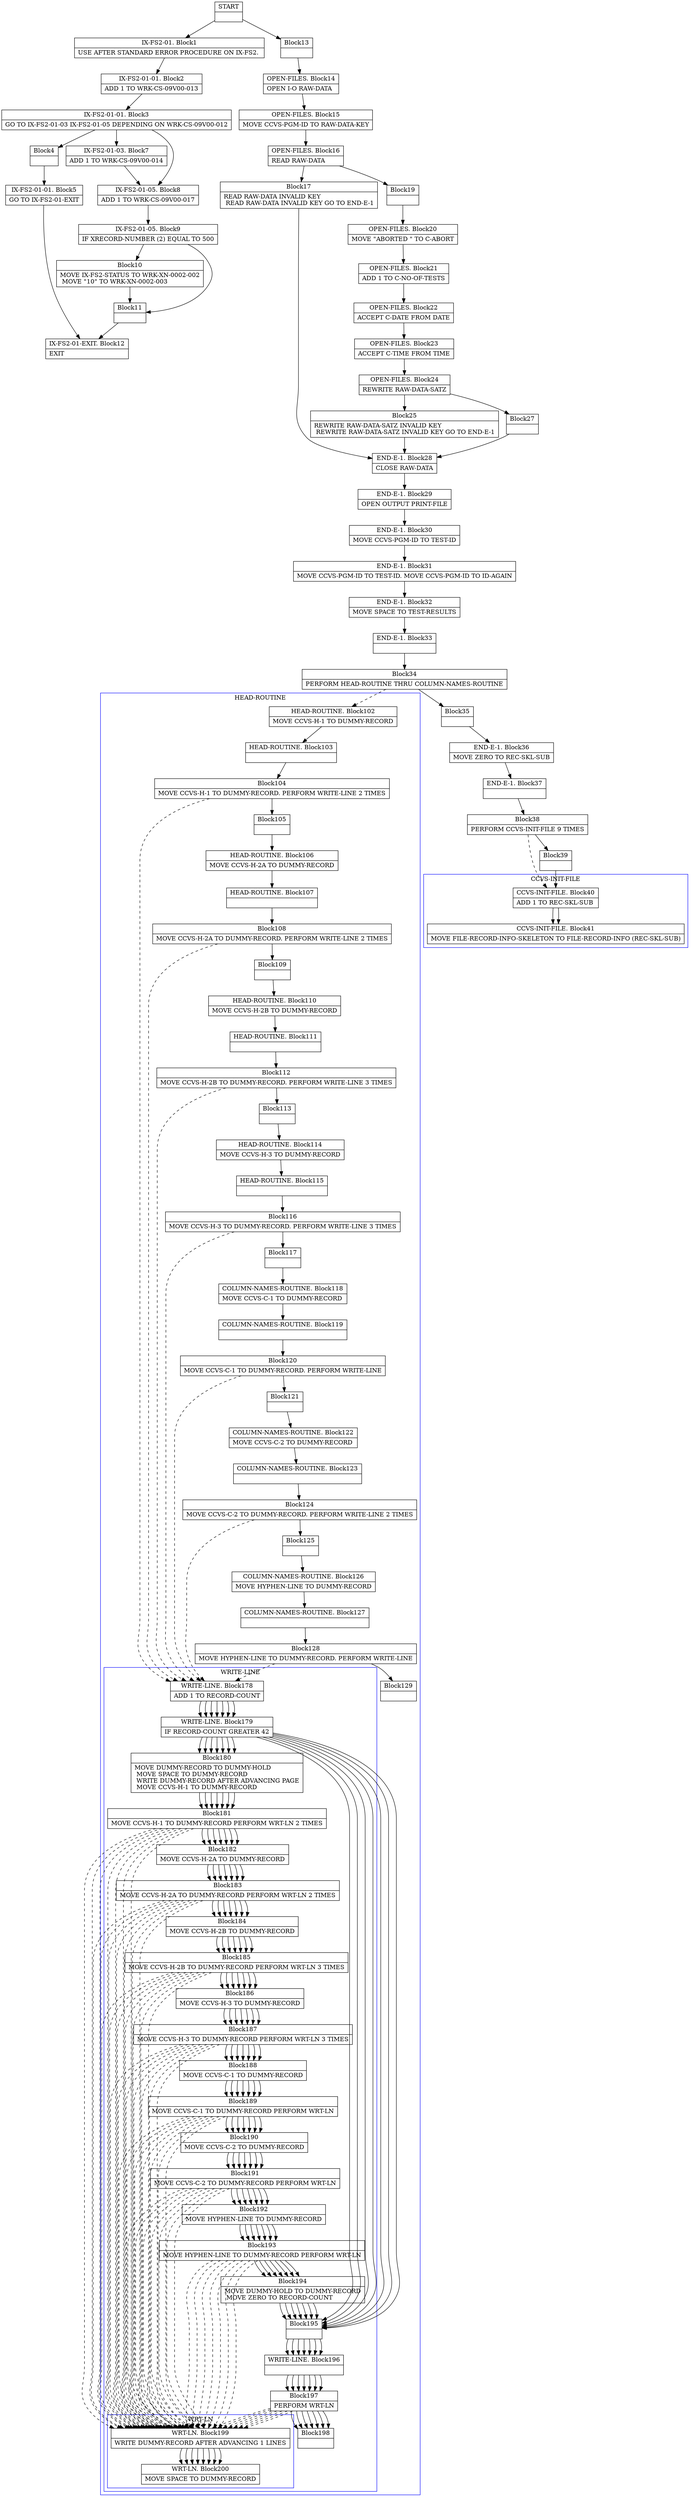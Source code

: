 digraph Cfg {
compound=true;
node [
shape = "record"
]

edge [
arrowtail = "empty"
]
Block0 [
label = "{START|}"
]
Block1 [
label = "{IX-FS2-01. Block1|    USE    AFTER STANDARD ERROR PROCEDURE ON IX-FS2. \l}"
]
Block2 [
label = "{IX-FS2-01-01. Block2|    ADD      1 TO  WRK-CS-09V00-013\l}"
]
Block3 [
label = "{IX-FS2-01-01. Block3|    GO TO    IX-FS2-01-03               IX-FS2-01-05               DEPENDING ON  WRK-CS-09V00-012\l}"
]
Block4 [
label = "{Block4|}"
]
Block5 [
label = "{IX-FS2-01-01. Block5|    GO TO    IX-FS2-01-EXIT\l}"
]
Block12 [
label = "{IX-FS2-01-EXIT. Block12|    EXIT\l}"
]
Block7 [
label = "{IX-FS2-01-03. Block7|    ADD     1 TO  WRK-CS-09V00-014\l}"
]
Block8 [
label = "{IX-FS2-01-05. Block8|    ADD      1 TO WRK-CS-09V00-017\l}"
]
Block9 [
label = "{IX-FS2-01-05. Block9|    IF       XRECORD-NUMBER (2) EQUAL TO 500\l}"
]
Block10 [
label = "{Block10|             MOVE   IX-FS2-STATUS TO WRK-XN-0002-002\l             MOVE  \"10\" TO WRK-XN-0002-003\l}"
]
Block11 [
label = "{Block11|}"
]
Block13 [
label = "{Block13|}"
]
Block14 [
label = "{OPEN-FILES. Block14|    OPEN I-O RAW-DATA\l}"
]
Block15 [
label = "{OPEN-FILES. Block15|    MOVE CCVS-PGM-ID TO RAW-DATA-KEY\l}"
]
Block16 [
label = "{OPEN-FILES. Block16|    READ RAW-DATA\l}"
]
Block17 [
label = "{Block17|    READ RAW-DATA INVALID KEY\l    READ RAW-DATA INVALID KEY GO TO END-E-1\l}"
]
Block28 [
label = "{END-E-1. Block28|    CLOSE RAW-DATA\l}"
]
Block29 [
label = "{END-E-1. Block29|    OPEN    OUTPUT PRINT-FILE\l}"
]
Block30 [
label = "{END-E-1. Block30|    MOVE  CCVS-PGM-ID TO TEST-ID\l}"
]
Block31 [
label = "{END-E-1. Block31|    MOVE  CCVS-PGM-ID TO TEST-ID. MOVE CCVS-PGM-ID TO ID-AGAIN\l}"
]
Block32 [
label = "{END-E-1. Block32|    MOVE    SPACE TO TEST-RESULTS\l}"
]
Block33 [
label = "{END-E-1. Block33|}"
]
Block34 [
label = "{Block34|    PERFORM HEAD-ROUTINE THRU COLUMN-NAMES-ROUTINE\l}"
]
subgraph cluster_1{
color = blue;
label = "HEAD-ROUTINE";
Block102 [
label = "{HEAD-ROUTINE. Block102|    MOVE CCVS-H-1  TO DUMMY-RECORD\l}"
]
Block103 [
label = "{HEAD-ROUTINE. Block103|}"
]
Block104 [
label = "{Block104|    MOVE CCVS-H-1  TO DUMMY-RECORD. PERFORM WRITE-LINE 2 TIMES\l}"
]
subgraph cluster_8{
color = blue;
label = "WRITE-LINE";
Block178 [
label = "{WRITE-LINE. Block178|    ADD 1 TO RECORD-COUNT\l}"
]
Block179 [
label = "{WRITE-LINE. Block179|    IF RECORD-COUNT GREATER 42\l}"
]
Block180 [
label = "{Block180|        MOVE DUMMY-RECORD TO DUMMY-HOLD\l        MOVE SPACE TO DUMMY-RECORD\l        WRITE DUMMY-RECORD AFTER ADVANCING PAGE\l        MOVE CCVS-H-1  TO DUMMY-RECORD\l}"
]
Block181 [
label = "{Block181|        MOVE CCVS-H-1  TO DUMMY-RECORD PERFORM WRT-LN 2 TIMES\l}"
]
subgraph cluster_22{
color = blue;
label = "WRT-LN";
Block199 [
label = "{WRT-LN. Block199|    WRITE    DUMMY-RECORD AFTER ADVANCING 1 LINES\l}"
]
Block200 [
label = "{WRT-LN. Block200|    MOVE SPACE TO DUMMY-RECORD\l}"
]
Block199 -> Block200

}
Block181 -> Block199 [style=dashed]

Block182 [
label = "{Block182|        MOVE CCVS-H-2A TO DUMMY-RECORD\l}"
]
Block183 [
label = "{Block183|        MOVE CCVS-H-2A TO DUMMY-RECORD PERFORM WRT-LN 2 TIMES\l}"
]
subgraph cluster_23{
color = blue;
label = "WRT-LN";
Block199 [
label = "{WRT-LN. Block199|    WRITE    DUMMY-RECORD AFTER ADVANCING 1 LINES\l}"
]
Block200 [
label = "{WRT-LN. Block200|    MOVE SPACE TO DUMMY-RECORD\l}"
]
Block199 -> Block200

}
Block183 -> Block199 [style=dashed]

Block184 [
label = "{Block184|        MOVE CCVS-H-2B TO DUMMY-RECORD\l}"
]
Block185 [
label = "{Block185|        MOVE CCVS-H-2B TO DUMMY-RECORD PERFORM WRT-LN 3 TIMES\l}"
]
subgraph cluster_24{
color = blue;
label = "WRT-LN";
Block199 [
label = "{WRT-LN. Block199|    WRITE    DUMMY-RECORD AFTER ADVANCING 1 LINES\l}"
]
Block200 [
label = "{WRT-LN. Block200|    MOVE SPACE TO DUMMY-RECORD\l}"
]
Block199 -> Block200

}
Block185 -> Block199 [style=dashed]

Block186 [
label = "{Block186|        MOVE CCVS-H-3  TO DUMMY-RECORD\l}"
]
Block187 [
label = "{Block187|        MOVE CCVS-H-3  TO DUMMY-RECORD PERFORM WRT-LN 3 TIMES\l}"
]
subgraph cluster_25{
color = blue;
label = "WRT-LN";
Block199 [
label = "{WRT-LN. Block199|    WRITE    DUMMY-RECORD AFTER ADVANCING 1 LINES\l}"
]
Block200 [
label = "{WRT-LN. Block200|    MOVE SPACE TO DUMMY-RECORD\l}"
]
Block199 -> Block200

}
Block187 -> Block199 [style=dashed]

Block188 [
label = "{Block188|        MOVE CCVS-C-1  TO DUMMY-RECORD\l}"
]
Block189 [
label = "{Block189|        MOVE CCVS-C-1  TO DUMMY-RECORD PERFORM WRT-LN\l}"
]
subgraph cluster_26{
color = blue;
label = "WRT-LN";
Block199 [
label = "{WRT-LN. Block199|    WRITE    DUMMY-RECORD AFTER ADVANCING 1 LINES\l}"
]
Block200 [
label = "{WRT-LN. Block200|    MOVE SPACE TO DUMMY-RECORD\l}"
]
Block199 -> Block200

}
Block189 -> Block199 [style=dashed]

Block190 [
label = "{Block190|        MOVE CCVS-C-2  TO DUMMY-RECORD\l}"
]
Block191 [
label = "{Block191|        MOVE CCVS-C-2  TO DUMMY-RECORD PERFORM WRT-LN\l}"
]
subgraph cluster_27{
color = blue;
label = "WRT-LN";
Block199 [
label = "{WRT-LN. Block199|    WRITE    DUMMY-RECORD AFTER ADVANCING 1 LINES\l}"
]
Block200 [
label = "{WRT-LN. Block200|    MOVE SPACE TO DUMMY-RECORD\l}"
]
Block199 -> Block200

}
Block191 -> Block199 [style=dashed]

Block192 [
label = "{Block192|        MOVE HYPHEN-LINE TO DUMMY-RECORD\l}"
]
Block193 [
label = "{Block193|        MOVE HYPHEN-LINE TO DUMMY-RECORD PERFORM WRT-LN\l}"
]
subgraph cluster_28{
color = blue;
label = "WRT-LN";
Block199 [
label = "{WRT-LN. Block199|    WRITE    DUMMY-RECORD AFTER ADVANCING 1 LINES\l}"
]
Block200 [
label = "{WRT-LN. Block200|    MOVE SPACE TO DUMMY-RECORD\l}"
]
Block199 -> Block200

}
Block193 -> Block199 [style=dashed]

Block194 [
label = "{Block194|        MOVE DUMMY-HOLD TO DUMMY-RECORD\l        MOVE ZERO TO RECORD-COUNT\l}"
]
Block195 [
label = "{Block195|}"
]
Block196 [
label = "{WRITE-LINE. Block196|}"
]
Block197 [
label = "{Block197|    PERFORM WRT-LN\l}"
]
subgraph cluster_29{
color = blue;
label = "WRT-LN";
Block199 [
label = "{WRT-LN. Block199|    WRITE    DUMMY-RECORD AFTER ADVANCING 1 LINES\l}"
]
Block200 [
label = "{WRT-LN. Block200|    MOVE SPACE TO DUMMY-RECORD\l}"
]
Block199 -> Block200

}
Block197 -> Block199 [style=dashed]

Block198 [
label = "{Block198|}"
]
Block178 -> Block179
Block179 -> Block180
Block179 -> Block195
Block180 -> Block181
Block181 -> Block182
Block182 -> Block183
Block183 -> Block184
Block184 -> Block185
Block185 -> Block186
Block186 -> Block187
Block187 -> Block188
Block188 -> Block189
Block189 -> Block190
Block190 -> Block191
Block191 -> Block192
Block192 -> Block193
Block193 -> Block194
Block194 -> Block195
Block195 -> Block196
Block196 -> Block197
Block197 -> Block198

}
Block104 -> Block178 [style=dashed]

Block105 [
label = "{Block105|}"
]
Block106 [
label = "{HEAD-ROUTINE. Block106|    MOVE CCVS-H-2A TO DUMMY-RECORD\l}"
]
Block107 [
label = "{HEAD-ROUTINE. Block107|}"
]
Block108 [
label = "{Block108|    MOVE CCVS-H-2A TO DUMMY-RECORD. PERFORM WRITE-LINE 2 TIMES\l}"
]
subgraph cluster_9{
color = blue;
label = "WRITE-LINE";
Block178 [
label = "{WRITE-LINE. Block178|    ADD 1 TO RECORD-COUNT\l}"
]
Block179 [
label = "{WRITE-LINE. Block179|    IF RECORD-COUNT GREATER 42\l}"
]
Block180 [
label = "{Block180|        MOVE DUMMY-RECORD TO DUMMY-HOLD\l        MOVE SPACE TO DUMMY-RECORD\l        WRITE DUMMY-RECORD AFTER ADVANCING PAGE\l        MOVE CCVS-H-1  TO DUMMY-RECORD\l}"
]
Block181 [
label = "{Block181|        MOVE CCVS-H-1  TO DUMMY-RECORD PERFORM WRT-LN 2 TIMES\l}"
]
Block181 -> Block199 [style=dashed]

Block182 [
label = "{Block182|        MOVE CCVS-H-2A TO DUMMY-RECORD\l}"
]
Block183 [
label = "{Block183|        MOVE CCVS-H-2A TO DUMMY-RECORD PERFORM WRT-LN 2 TIMES\l}"
]
Block183 -> Block199 [style=dashed]

Block184 [
label = "{Block184|        MOVE CCVS-H-2B TO DUMMY-RECORD\l}"
]
Block185 [
label = "{Block185|        MOVE CCVS-H-2B TO DUMMY-RECORD PERFORM WRT-LN 3 TIMES\l}"
]
Block185 -> Block199 [style=dashed]

Block186 [
label = "{Block186|        MOVE CCVS-H-3  TO DUMMY-RECORD\l}"
]
Block187 [
label = "{Block187|        MOVE CCVS-H-3  TO DUMMY-RECORD PERFORM WRT-LN 3 TIMES\l}"
]
Block187 -> Block199 [style=dashed]

Block188 [
label = "{Block188|        MOVE CCVS-C-1  TO DUMMY-RECORD\l}"
]
Block189 [
label = "{Block189|        MOVE CCVS-C-1  TO DUMMY-RECORD PERFORM WRT-LN\l}"
]
Block189 -> Block199 [style=dashed]

Block190 [
label = "{Block190|        MOVE CCVS-C-2  TO DUMMY-RECORD\l}"
]
Block191 [
label = "{Block191|        MOVE CCVS-C-2  TO DUMMY-RECORD PERFORM WRT-LN\l}"
]
Block191 -> Block199 [style=dashed]

Block192 [
label = "{Block192|        MOVE HYPHEN-LINE TO DUMMY-RECORD\l}"
]
Block193 [
label = "{Block193|        MOVE HYPHEN-LINE TO DUMMY-RECORD PERFORM WRT-LN\l}"
]
Block193 -> Block199 [style=dashed]

Block194 [
label = "{Block194|        MOVE DUMMY-HOLD TO DUMMY-RECORD\l        MOVE ZERO TO RECORD-COUNT\l}"
]
Block195 [
label = "{Block195|}"
]
Block196 [
label = "{WRITE-LINE. Block196|}"
]
Block197 [
label = "{Block197|    PERFORM WRT-LN\l}"
]
Block197 -> Block199 [style=dashed]

Block198 [
label = "{Block198|}"
]
Block178 -> Block179
Block179 -> Block180
Block179 -> Block195
Block180 -> Block181
Block181 -> Block182
Block182 -> Block183
Block183 -> Block184
Block184 -> Block185
Block185 -> Block186
Block186 -> Block187
Block187 -> Block188
Block188 -> Block189
Block189 -> Block190
Block190 -> Block191
Block191 -> Block192
Block192 -> Block193
Block193 -> Block194
Block194 -> Block195
Block195 -> Block196
Block196 -> Block197
Block197 -> Block198

}
Block108 -> Block178 [style=dashed]

Block109 [
label = "{Block109|}"
]
Block110 [
label = "{HEAD-ROUTINE. Block110|    MOVE CCVS-H-2B TO DUMMY-RECORD\l}"
]
Block111 [
label = "{HEAD-ROUTINE. Block111|}"
]
Block112 [
label = "{Block112|    MOVE CCVS-H-2B TO DUMMY-RECORD. PERFORM WRITE-LINE 3 TIMES\l}"
]
subgraph cluster_10{
color = blue;
label = "WRITE-LINE";
Block178 [
label = "{WRITE-LINE. Block178|    ADD 1 TO RECORD-COUNT\l}"
]
Block179 [
label = "{WRITE-LINE. Block179|    IF RECORD-COUNT GREATER 42\l}"
]
Block180 [
label = "{Block180|        MOVE DUMMY-RECORD TO DUMMY-HOLD\l        MOVE SPACE TO DUMMY-RECORD\l        WRITE DUMMY-RECORD AFTER ADVANCING PAGE\l        MOVE CCVS-H-1  TO DUMMY-RECORD\l}"
]
Block181 [
label = "{Block181|        MOVE CCVS-H-1  TO DUMMY-RECORD PERFORM WRT-LN 2 TIMES\l}"
]
Block181 -> Block199 [style=dashed]

Block182 [
label = "{Block182|        MOVE CCVS-H-2A TO DUMMY-RECORD\l}"
]
Block183 [
label = "{Block183|        MOVE CCVS-H-2A TO DUMMY-RECORD PERFORM WRT-LN 2 TIMES\l}"
]
Block183 -> Block199 [style=dashed]

Block184 [
label = "{Block184|        MOVE CCVS-H-2B TO DUMMY-RECORD\l}"
]
Block185 [
label = "{Block185|        MOVE CCVS-H-2B TO DUMMY-RECORD PERFORM WRT-LN 3 TIMES\l}"
]
Block185 -> Block199 [style=dashed]

Block186 [
label = "{Block186|        MOVE CCVS-H-3  TO DUMMY-RECORD\l}"
]
Block187 [
label = "{Block187|        MOVE CCVS-H-3  TO DUMMY-RECORD PERFORM WRT-LN 3 TIMES\l}"
]
Block187 -> Block199 [style=dashed]

Block188 [
label = "{Block188|        MOVE CCVS-C-1  TO DUMMY-RECORD\l}"
]
Block189 [
label = "{Block189|        MOVE CCVS-C-1  TO DUMMY-RECORD PERFORM WRT-LN\l}"
]
Block189 -> Block199 [style=dashed]

Block190 [
label = "{Block190|        MOVE CCVS-C-2  TO DUMMY-RECORD\l}"
]
Block191 [
label = "{Block191|        MOVE CCVS-C-2  TO DUMMY-RECORD PERFORM WRT-LN\l}"
]
Block191 -> Block199 [style=dashed]

Block192 [
label = "{Block192|        MOVE HYPHEN-LINE TO DUMMY-RECORD\l}"
]
Block193 [
label = "{Block193|        MOVE HYPHEN-LINE TO DUMMY-RECORD PERFORM WRT-LN\l}"
]
Block193 -> Block199 [style=dashed]

Block194 [
label = "{Block194|        MOVE DUMMY-HOLD TO DUMMY-RECORD\l        MOVE ZERO TO RECORD-COUNT\l}"
]
Block195 [
label = "{Block195|}"
]
Block196 [
label = "{WRITE-LINE. Block196|}"
]
Block197 [
label = "{Block197|    PERFORM WRT-LN\l}"
]
Block197 -> Block199 [style=dashed]

Block198 [
label = "{Block198|}"
]
Block178 -> Block179
Block179 -> Block180
Block179 -> Block195
Block180 -> Block181
Block181 -> Block182
Block182 -> Block183
Block183 -> Block184
Block184 -> Block185
Block185 -> Block186
Block186 -> Block187
Block187 -> Block188
Block188 -> Block189
Block189 -> Block190
Block190 -> Block191
Block191 -> Block192
Block192 -> Block193
Block193 -> Block194
Block194 -> Block195
Block195 -> Block196
Block196 -> Block197
Block197 -> Block198

}
Block112 -> Block178 [style=dashed]

Block113 [
label = "{Block113|}"
]
Block114 [
label = "{HEAD-ROUTINE. Block114|    MOVE CCVS-H-3  TO DUMMY-RECORD\l}"
]
Block115 [
label = "{HEAD-ROUTINE. Block115|}"
]
Block116 [
label = "{Block116|    MOVE CCVS-H-3  TO DUMMY-RECORD. PERFORM WRITE-LINE 3 TIMES\l}"
]
subgraph cluster_11{
color = blue;
label = "WRITE-LINE";
Block178 [
label = "{WRITE-LINE. Block178|    ADD 1 TO RECORD-COUNT\l}"
]
Block179 [
label = "{WRITE-LINE. Block179|    IF RECORD-COUNT GREATER 42\l}"
]
Block180 [
label = "{Block180|        MOVE DUMMY-RECORD TO DUMMY-HOLD\l        MOVE SPACE TO DUMMY-RECORD\l        WRITE DUMMY-RECORD AFTER ADVANCING PAGE\l        MOVE CCVS-H-1  TO DUMMY-RECORD\l}"
]
Block181 [
label = "{Block181|        MOVE CCVS-H-1  TO DUMMY-RECORD PERFORM WRT-LN 2 TIMES\l}"
]
Block181 -> Block199 [style=dashed]

Block182 [
label = "{Block182|        MOVE CCVS-H-2A TO DUMMY-RECORD\l}"
]
Block183 [
label = "{Block183|        MOVE CCVS-H-2A TO DUMMY-RECORD PERFORM WRT-LN 2 TIMES\l}"
]
Block183 -> Block199 [style=dashed]

Block184 [
label = "{Block184|        MOVE CCVS-H-2B TO DUMMY-RECORD\l}"
]
Block185 [
label = "{Block185|        MOVE CCVS-H-2B TO DUMMY-RECORD PERFORM WRT-LN 3 TIMES\l}"
]
Block185 -> Block199 [style=dashed]

Block186 [
label = "{Block186|        MOVE CCVS-H-3  TO DUMMY-RECORD\l}"
]
Block187 [
label = "{Block187|        MOVE CCVS-H-3  TO DUMMY-RECORD PERFORM WRT-LN 3 TIMES\l}"
]
Block187 -> Block199 [style=dashed]

Block188 [
label = "{Block188|        MOVE CCVS-C-1  TO DUMMY-RECORD\l}"
]
Block189 [
label = "{Block189|        MOVE CCVS-C-1  TO DUMMY-RECORD PERFORM WRT-LN\l}"
]
Block189 -> Block199 [style=dashed]

Block190 [
label = "{Block190|        MOVE CCVS-C-2  TO DUMMY-RECORD\l}"
]
Block191 [
label = "{Block191|        MOVE CCVS-C-2  TO DUMMY-RECORD PERFORM WRT-LN\l}"
]
Block191 -> Block199 [style=dashed]

Block192 [
label = "{Block192|        MOVE HYPHEN-LINE TO DUMMY-RECORD\l}"
]
Block193 [
label = "{Block193|        MOVE HYPHEN-LINE TO DUMMY-RECORD PERFORM WRT-LN\l}"
]
Block193 -> Block199 [style=dashed]

Block194 [
label = "{Block194|        MOVE DUMMY-HOLD TO DUMMY-RECORD\l        MOVE ZERO TO RECORD-COUNT\l}"
]
Block195 [
label = "{Block195|}"
]
Block196 [
label = "{WRITE-LINE. Block196|}"
]
Block197 [
label = "{Block197|    PERFORM WRT-LN\l}"
]
Block197 -> Block199 [style=dashed]

Block198 [
label = "{Block198|}"
]
Block178 -> Block179
Block179 -> Block180
Block179 -> Block195
Block180 -> Block181
Block181 -> Block182
Block182 -> Block183
Block183 -> Block184
Block184 -> Block185
Block185 -> Block186
Block186 -> Block187
Block187 -> Block188
Block188 -> Block189
Block189 -> Block190
Block190 -> Block191
Block191 -> Block192
Block192 -> Block193
Block193 -> Block194
Block194 -> Block195
Block195 -> Block196
Block196 -> Block197
Block197 -> Block198

}
Block116 -> Block178 [style=dashed]

Block117 [
label = "{Block117|}"
]
Block118 [
label = "{COLUMN-NAMES-ROUTINE. Block118|    MOVE CCVS-C-1 TO DUMMY-RECORD\l}"
]
Block119 [
label = "{COLUMN-NAMES-ROUTINE. Block119|}"
]
Block120 [
label = "{Block120|    MOVE CCVS-C-1 TO DUMMY-RECORD. PERFORM WRITE-LINE\l}"
]
subgraph cluster_12{
color = blue;
label = "WRITE-LINE";
Block178 [
label = "{WRITE-LINE. Block178|    ADD 1 TO RECORD-COUNT\l}"
]
Block179 [
label = "{WRITE-LINE. Block179|    IF RECORD-COUNT GREATER 42\l}"
]
Block180 [
label = "{Block180|        MOVE DUMMY-RECORD TO DUMMY-HOLD\l        MOVE SPACE TO DUMMY-RECORD\l        WRITE DUMMY-RECORD AFTER ADVANCING PAGE\l        MOVE CCVS-H-1  TO DUMMY-RECORD\l}"
]
Block181 [
label = "{Block181|        MOVE CCVS-H-1  TO DUMMY-RECORD PERFORM WRT-LN 2 TIMES\l}"
]
Block181 -> Block199 [style=dashed]

Block182 [
label = "{Block182|        MOVE CCVS-H-2A TO DUMMY-RECORD\l}"
]
Block183 [
label = "{Block183|        MOVE CCVS-H-2A TO DUMMY-RECORD PERFORM WRT-LN 2 TIMES\l}"
]
Block183 -> Block199 [style=dashed]

Block184 [
label = "{Block184|        MOVE CCVS-H-2B TO DUMMY-RECORD\l}"
]
Block185 [
label = "{Block185|        MOVE CCVS-H-2B TO DUMMY-RECORD PERFORM WRT-LN 3 TIMES\l}"
]
Block185 -> Block199 [style=dashed]

Block186 [
label = "{Block186|        MOVE CCVS-H-3  TO DUMMY-RECORD\l}"
]
Block187 [
label = "{Block187|        MOVE CCVS-H-3  TO DUMMY-RECORD PERFORM WRT-LN 3 TIMES\l}"
]
Block187 -> Block199 [style=dashed]

Block188 [
label = "{Block188|        MOVE CCVS-C-1  TO DUMMY-RECORD\l}"
]
Block189 [
label = "{Block189|        MOVE CCVS-C-1  TO DUMMY-RECORD PERFORM WRT-LN\l}"
]
Block189 -> Block199 [style=dashed]

Block190 [
label = "{Block190|        MOVE CCVS-C-2  TO DUMMY-RECORD\l}"
]
Block191 [
label = "{Block191|        MOVE CCVS-C-2  TO DUMMY-RECORD PERFORM WRT-LN\l}"
]
Block191 -> Block199 [style=dashed]

Block192 [
label = "{Block192|        MOVE HYPHEN-LINE TO DUMMY-RECORD\l}"
]
Block193 [
label = "{Block193|        MOVE HYPHEN-LINE TO DUMMY-RECORD PERFORM WRT-LN\l}"
]
Block193 -> Block199 [style=dashed]

Block194 [
label = "{Block194|        MOVE DUMMY-HOLD TO DUMMY-RECORD\l        MOVE ZERO TO RECORD-COUNT\l}"
]
Block195 [
label = "{Block195|}"
]
Block196 [
label = "{WRITE-LINE. Block196|}"
]
Block197 [
label = "{Block197|    PERFORM WRT-LN\l}"
]
Block197 -> Block199 [style=dashed]

Block198 [
label = "{Block198|}"
]
Block178 -> Block179
Block179 -> Block180
Block179 -> Block195
Block180 -> Block181
Block181 -> Block182
Block182 -> Block183
Block183 -> Block184
Block184 -> Block185
Block185 -> Block186
Block186 -> Block187
Block187 -> Block188
Block188 -> Block189
Block189 -> Block190
Block190 -> Block191
Block191 -> Block192
Block192 -> Block193
Block193 -> Block194
Block194 -> Block195
Block195 -> Block196
Block196 -> Block197
Block197 -> Block198

}
Block120 -> Block178 [style=dashed]

Block121 [
label = "{Block121|}"
]
Block122 [
label = "{COLUMN-NAMES-ROUTINE. Block122|    MOVE CCVS-C-2 TO DUMMY-RECORD\l}"
]
Block123 [
label = "{COLUMN-NAMES-ROUTINE. Block123|}"
]
Block124 [
label = "{Block124|    MOVE CCVS-C-2 TO DUMMY-RECORD. PERFORM WRITE-LINE 2 TIMES\l}"
]
subgraph cluster_13{
color = blue;
label = "WRITE-LINE";
Block178 [
label = "{WRITE-LINE. Block178|    ADD 1 TO RECORD-COUNT\l}"
]
Block179 [
label = "{WRITE-LINE. Block179|    IF RECORD-COUNT GREATER 42\l}"
]
Block180 [
label = "{Block180|        MOVE DUMMY-RECORD TO DUMMY-HOLD\l        MOVE SPACE TO DUMMY-RECORD\l        WRITE DUMMY-RECORD AFTER ADVANCING PAGE\l        MOVE CCVS-H-1  TO DUMMY-RECORD\l}"
]
Block181 [
label = "{Block181|        MOVE CCVS-H-1  TO DUMMY-RECORD PERFORM WRT-LN 2 TIMES\l}"
]
Block181 -> Block199 [style=dashed]

Block182 [
label = "{Block182|        MOVE CCVS-H-2A TO DUMMY-RECORD\l}"
]
Block183 [
label = "{Block183|        MOVE CCVS-H-2A TO DUMMY-RECORD PERFORM WRT-LN 2 TIMES\l}"
]
Block183 -> Block199 [style=dashed]

Block184 [
label = "{Block184|        MOVE CCVS-H-2B TO DUMMY-RECORD\l}"
]
Block185 [
label = "{Block185|        MOVE CCVS-H-2B TO DUMMY-RECORD PERFORM WRT-LN 3 TIMES\l}"
]
Block185 -> Block199 [style=dashed]

Block186 [
label = "{Block186|        MOVE CCVS-H-3  TO DUMMY-RECORD\l}"
]
Block187 [
label = "{Block187|        MOVE CCVS-H-3  TO DUMMY-RECORD PERFORM WRT-LN 3 TIMES\l}"
]
Block187 -> Block199 [style=dashed]

Block188 [
label = "{Block188|        MOVE CCVS-C-1  TO DUMMY-RECORD\l}"
]
Block189 [
label = "{Block189|        MOVE CCVS-C-1  TO DUMMY-RECORD PERFORM WRT-LN\l}"
]
Block189 -> Block199 [style=dashed]

Block190 [
label = "{Block190|        MOVE CCVS-C-2  TO DUMMY-RECORD\l}"
]
Block191 [
label = "{Block191|        MOVE CCVS-C-2  TO DUMMY-RECORD PERFORM WRT-LN\l}"
]
Block191 -> Block199 [style=dashed]

Block192 [
label = "{Block192|        MOVE HYPHEN-LINE TO DUMMY-RECORD\l}"
]
Block193 [
label = "{Block193|        MOVE HYPHEN-LINE TO DUMMY-RECORD PERFORM WRT-LN\l}"
]
Block193 -> Block199 [style=dashed]

Block194 [
label = "{Block194|        MOVE DUMMY-HOLD TO DUMMY-RECORD\l        MOVE ZERO TO RECORD-COUNT\l}"
]
Block195 [
label = "{Block195|}"
]
Block196 [
label = "{WRITE-LINE. Block196|}"
]
Block197 [
label = "{Block197|    PERFORM WRT-LN\l}"
]
Block197 -> Block199 [style=dashed]

Block198 [
label = "{Block198|}"
]
Block178 -> Block179
Block179 -> Block180
Block179 -> Block195
Block180 -> Block181
Block181 -> Block182
Block182 -> Block183
Block183 -> Block184
Block184 -> Block185
Block185 -> Block186
Block186 -> Block187
Block187 -> Block188
Block188 -> Block189
Block189 -> Block190
Block190 -> Block191
Block191 -> Block192
Block192 -> Block193
Block193 -> Block194
Block194 -> Block195
Block195 -> Block196
Block196 -> Block197
Block197 -> Block198

}
Block124 -> Block178 [style=dashed]

Block125 [
label = "{Block125|}"
]
Block126 [
label = "{COLUMN-NAMES-ROUTINE. Block126|    MOVE HYPHEN-LINE TO DUMMY-RECORD\l}"
]
Block127 [
label = "{COLUMN-NAMES-ROUTINE. Block127|}"
]
Block128 [
label = "{Block128|    MOVE HYPHEN-LINE TO DUMMY-RECORD. PERFORM WRITE-LINE\l}"
]
subgraph cluster_14{
color = blue;
label = "WRITE-LINE";
Block178 [
label = "{WRITE-LINE. Block178|    ADD 1 TO RECORD-COUNT\l}"
]
Block179 [
label = "{WRITE-LINE. Block179|    IF RECORD-COUNT GREATER 42\l}"
]
Block180 [
label = "{Block180|        MOVE DUMMY-RECORD TO DUMMY-HOLD\l        MOVE SPACE TO DUMMY-RECORD\l        WRITE DUMMY-RECORD AFTER ADVANCING PAGE\l        MOVE CCVS-H-1  TO DUMMY-RECORD\l}"
]
Block181 [
label = "{Block181|        MOVE CCVS-H-1  TO DUMMY-RECORD PERFORM WRT-LN 2 TIMES\l}"
]
Block181 -> Block199 [style=dashed]

Block182 [
label = "{Block182|        MOVE CCVS-H-2A TO DUMMY-RECORD\l}"
]
Block183 [
label = "{Block183|        MOVE CCVS-H-2A TO DUMMY-RECORD PERFORM WRT-LN 2 TIMES\l}"
]
Block183 -> Block199 [style=dashed]

Block184 [
label = "{Block184|        MOVE CCVS-H-2B TO DUMMY-RECORD\l}"
]
Block185 [
label = "{Block185|        MOVE CCVS-H-2B TO DUMMY-RECORD PERFORM WRT-LN 3 TIMES\l}"
]
Block185 -> Block199 [style=dashed]

Block186 [
label = "{Block186|        MOVE CCVS-H-3  TO DUMMY-RECORD\l}"
]
Block187 [
label = "{Block187|        MOVE CCVS-H-3  TO DUMMY-RECORD PERFORM WRT-LN 3 TIMES\l}"
]
Block187 -> Block199 [style=dashed]

Block188 [
label = "{Block188|        MOVE CCVS-C-1  TO DUMMY-RECORD\l}"
]
Block189 [
label = "{Block189|        MOVE CCVS-C-1  TO DUMMY-RECORD PERFORM WRT-LN\l}"
]
Block189 -> Block199 [style=dashed]

Block190 [
label = "{Block190|        MOVE CCVS-C-2  TO DUMMY-RECORD\l}"
]
Block191 [
label = "{Block191|        MOVE CCVS-C-2  TO DUMMY-RECORD PERFORM WRT-LN\l}"
]
Block191 -> Block199 [style=dashed]

Block192 [
label = "{Block192|        MOVE HYPHEN-LINE TO DUMMY-RECORD\l}"
]
Block193 [
label = "{Block193|        MOVE HYPHEN-LINE TO DUMMY-RECORD PERFORM WRT-LN\l}"
]
Block193 -> Block199 [style=dashed]

Block194 [
label = "{Block194|        MOVE DUMMY-HOLD TO DUMMY-RECORD\l        MOVE ZERO TO RECORD-COUNT\l}"
]
Block195 [
label = "{Block195|}"
]
Block196 [
label = "{WRITE-LINE. Block196|}"
]
Block197 [
label = "{Block197|    PERFORM WRT-LN\l}"
]
Block197 -> Block199 [style=dashed]

Block198 [
label = "{Block198|}"
]
Block178 -> Block179
Block179 -> Block180
Block179 -> Block195
Block180 -> Block181
Block181 -> Block182
Block182 -> Block183
Block183 -> Block184
Block184 -> Block185
Block185 -> Block186
Block186 -> Block187
Block187 -> Block188
Block188 -> Block189
Block189 -> Block190
Block190 -> Block191
Block191 -> Block192
Block192 -> Block193
Block193 -> Block194
Block194 -> Block195
Block195 -> Block196
Block196 -> Block197
Block197 -> Block198

}
Block128 -> Block178 [style=dashed]

Block129 [
label = "{Block129|}"
]
Block102 -> Block103
Block103 -> Block104
Block104 -> Block105
Block105 -> Block106
Block106 -> Block107
Block107 -> Block108
Block108 -> Block109
Block109 -> Block110
Block110 -> Block111
Block111 -> Block112
Block112 -> Block113
Block113 -> Block114
Block114 -> Block115
Block115 -> Block116
Block116 -> Block117
Block117 -> Block118
Block118 -> Block119
Block119 -> Block120
Block120 -> Block121
Block121 -> Block122
Block122 -> Block123
Block123 -> Block124
Block124 -> Block125
Block125 -> Block126
Block126 -> Block127
Block127 -> Block128
Block128 -> Block129

}
Block34 -> Block102 [style=dashed]

Block35 [
label = "{Block35|}"
]
Block36 [
label = "{END-E-1. Block36|    MOVE    ZERO TO REC-SKL-SUB\l}"
]
Block37 [
label = "{END-E-1. Block37|}"
]
Block38 [
label = "{Block38|    PERFORM CCVS-INIT-FILE 9 TIMES\l}"
]
subgraph cluster_2{
color = blue;
label = "CCVS-INIT-FILE";
Block40 [
label = "{CCVS-INIT-FILE. Block40|    ADD     1 TO REC-SKL-SUB\l}"
]
Block41 [
label = "{CCVS-INIT-FILE. Block41|    MOVE    FILE-RECORD-INFO-SKELETON           TO FILE-RECORD-INFO (REC-SKL-SUB)\l}"
]
Block40 -> Block41

}
Block38 -> Block40 [style=dashed]

Block39 [
label = "{Block39|}"
]
Block40 [
label = "{CCVS-INIT-FILE. Block40|    ADD     1 TO REC-SKL-SUB\l}"
]
Block41 [
label = "{CCVS-INIT-FILE. Block41|    MOVE    FILE-RECORD-INFO-SKELETON           TO FILE-RECORD-INFO (REC-SKL-SUB)\l}"
]
Block19 [
label = "{Block19|}"
]
Block20 [
label = "{OPEN-FILES. Block20|    MOVE \"ABORTED \" TO C-ABORT\l}"
]
Block21 [
label = "{OPEN-FILES. Block21|    ADD 1 TO C-NO-OF-TESTS\l}"
]
Block22 [
label = "{OPEN-FILES. Block22|    ACCEPT C-DATE  FROM DATE\l}"
]
Block23 [
label = "{OPEN-FILES. Block23|    ACCEPT C-TIME  FROM TIME\l}"
]
Block24 [
label = "{OPEN-FILES. Block24|    REWRITE RAW-DATA-SATZ\l}"
]
Block25 [
label = "{Block25|    REWRITE RAW-DATA-SATZ INVALID KEY\l    REWRITE RAW-DATA-SATZ INVALID KEY GO TO END-E-1\l}"
]
Block27 [
label = "{Block27|}"
]
Block0 -> Block1
Block0 -> Block13
Block1 -> Block2
Block2 -> Block3
Block3 -> Block4
Block3 -> Block7
Block3 -> Block8
Block4 -> Block5
Block5 -> Block12
Block7 -> Block8
Block8 -> Block9
Block9 -> Block10
Block9 -> Block11
Block10 -> Block11
Block11 -> Block12
Block13 -> Block14
Block14 -> Block15
Block15 -> Block16
Block16 -> Block17
Block16 -> Block19
Block17 -> Block28
Block28 -> Block29
Block29 -> Block30
Block30 -> Block31
Block31 -> Block32
Block32 -> Block33
Block33 -> Block34
Block34 -> Block35
Block35 -> Block36
Block36 -> Block37
Block37 -> Block38
Block38 -> Block39
Block39 -> Block40
Block40 -> Block41
Block19 -> Block20
Block20 -> Block21
Block21 -> Block22
Block22 -> Block23
Block23 -> Block24
Block24 -> Block25
Block24 -> Block27
Block25 -> Block28
Block27 -> Block28

}
